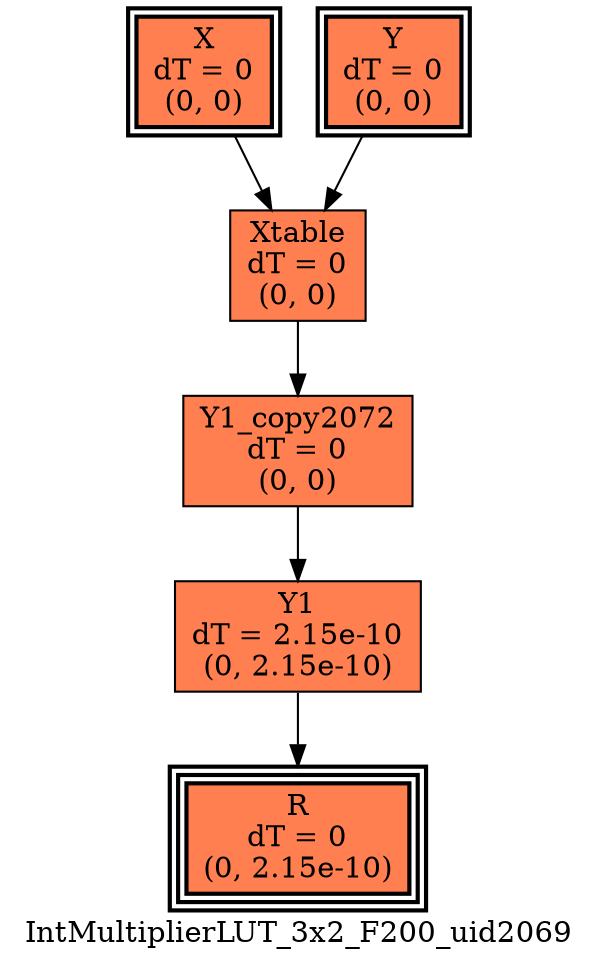 digraph IntMultiplierLUT_3x2_F200_uid2069
{
	//graph drawing options
	label=IntMultiplierLUT_3x2_F200_uid2069;
	labelloc=bottom;
	labeljust=right;
	ratio=auto;
	nodesep=0.25;
	ranksep=0.5;

	//input/output signals of operator IntMultiplierLUT_3x2_F200_uid2069
	X__IntMultiplierLUT_3x2_F200_uid2069 [ label="X\ndT = 0\n(0, 0)", shape=box, color=black, style="bold, filled", fillcolor=coral, peripheries=2 ];
	Y__IntMultiplierLUT_3x2_F200_uid2069 [ label="Y\ndT = 0\n(0, 0)", shape=box, color=black, style="bold, filled", fillcolor=coral, peripheries=2 ];
	R__IntMultiplierLUT_3x2_F200_uid2069 [ label="R\ndT = 0\n(0, 2.15e-10)", shape=box, color=black, style="bold, filled", fillcolor=coral, peripheries=3 ];
	{rank=same X__IntMultiplierLUT_3x2_F200_uid2069, Y__IntMultiplierLUT_3x2_F200_uid2069};
	{rank=same R__IntMultiplierLUT_3x2_F200_uid2069};
	//internal signals of operator IntMultiplierLUT_3x2_F200_uid2069
	Xtable__IntMultiplierLUT_3x2_F200_uid2069 [ label="Xtable\ndT = 0\n(0, 0)", shape=box, color=black, style=filled, fillcolor=coral, peripheries=1 ];
	Y1__IntMultiplierLUT_3x2_F200_uid2069 [ label="Y1\ndT = 2.15e-10\n(0, 2.15e-10)", shape=box, color=black, style=filled, fillcolor=coral, peripheries=1 ];
	Y1_copy2072__IntMultiplierLUT_3x2_F200_uid2069 [ label="Y1_copy2072\ndT = 0\n(0, 0)", shape=box, color=black, style=filled, fillcolor=coral, peripheries=1 ];

	//subcomponents of operator IntMultiplierLUT_3x2_F200_uid2069

	//input and internal signal connections of operator IntMultiplierLUT_3x2_F200_uid2069
	X__IntMultiplierLUT_3x2_F200_uid2069 -> Xtable__IntMultiplierLUT_3x2_F200_uid2069 [ arrowhead=normal, arrowsize=1.0, arrowtail=normal, color=black, dir=forward  ];
	Y__IntMultiplierLUT_3x2_F200_uid2069 -> Xtable__IntMultiplierLUT_3x2_F200_uid2069 [ arrowhead=normal, arrowsize=1.0, arrowtail=normal, color=black, dir=forward  ];
	Xtable__IntMultiplierLUT_3x2_F200_uid2069 -> Y1_copy2072__IntMultiplierLUT_3x2_F200_uid2069 [ arrowhead=normal, arrowsize=1.0, arrowtail=normal, color=black, dir=forward  ];
	Y1__IntMultiplierLUT_3x2_F200_uid2069 -> R__IntMultiplierLUT_3x2_F200_uid2069 [ arrowhead=normal, arrowsize=1.0, arrowtail=normal, color=black, dir=forward  ];
	Y1_copy2072__IntMultiplierLUT_3x2_F200_uid2069 -> Y1__IntMultiplierLUT_3x2_F200_uid2069 [ arrowhead=normal, arrowsize=1.0, arrowtail=normal, color=black, dir=forward  ];
}

